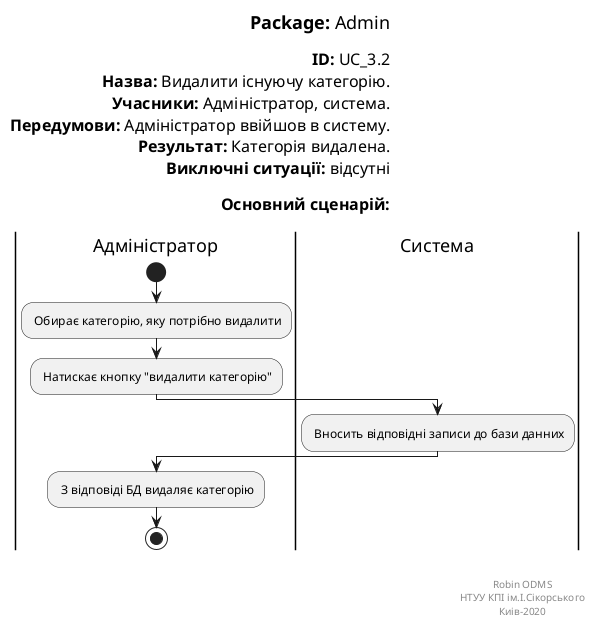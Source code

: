 @startuml
skinparam ArchimateBackgroundColor #ffffff
skinparam	shadowing false
skinparam Note {
	BackgroundColor #f85658
	FontColor #ffffff
}

left header
<font color=000 size=18><b>Package:</b> Admin

<font color=000 size=16><b>ID:</b> UC_3.2
<font color=000 size=16><b>Назва:</b> Видалити існуючу категорію.
<font color=000 size=16><b>Учасники:</b> Адміністратор, система.
<font color=000 size=16><b>Передумови:</b> Адміністратор ввійшов в систему.
<font color=000 size=16><b>Результат:</b> Категорія видалена.
<font color=000 size=16><b>Виключні ситуації:</b> відсутні

<font color=000 size=16><b>Основний сценарій:</b>

end header

|Адміністратор|
start
: Обирає категорію, яку потрібно видалити;
: Натискає кнопку "видалити категорію";

|Система|

: Вносить відповідні записи до бази данних;

|Адміністратор|

: З відповіді БД видаляє категорію;

stop;

right footer


Robin ODMS
НТУУ КПІ ім.І.Сікорського
Киів-2020
end footer
@enduml
